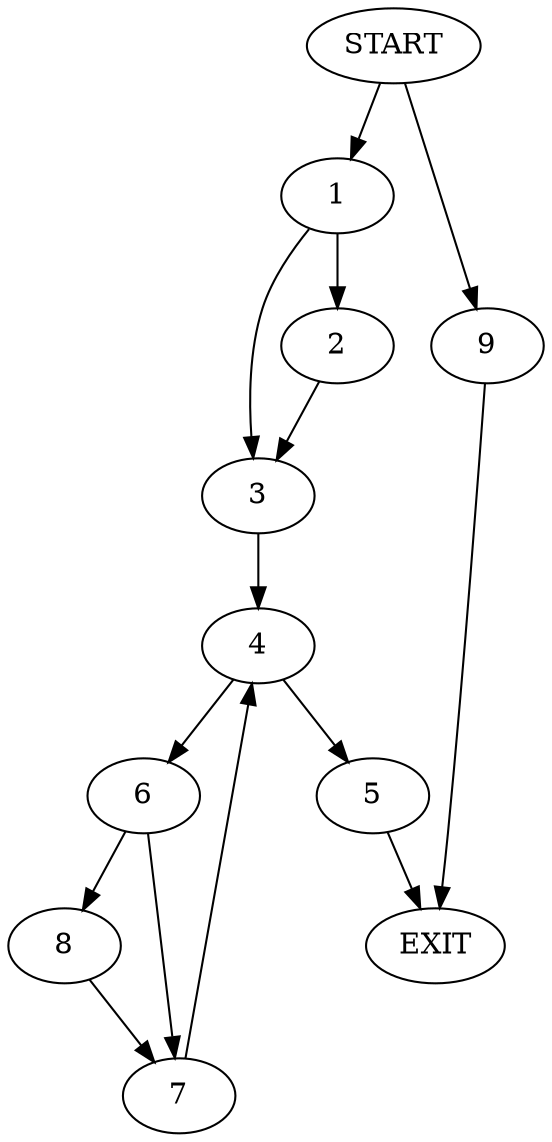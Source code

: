 digraph {
0 [label="START"]
10 [label="EXIT"]
0 -> 1
1 -> 2
1 -> 3
3 -> 4
2 -> 3
4 -> 5
4 -> 6
5 -> 10
6 -> 7
6 -> 8
8 -> 7
7 -> 4
0 -> 9
9 -> 10
}
